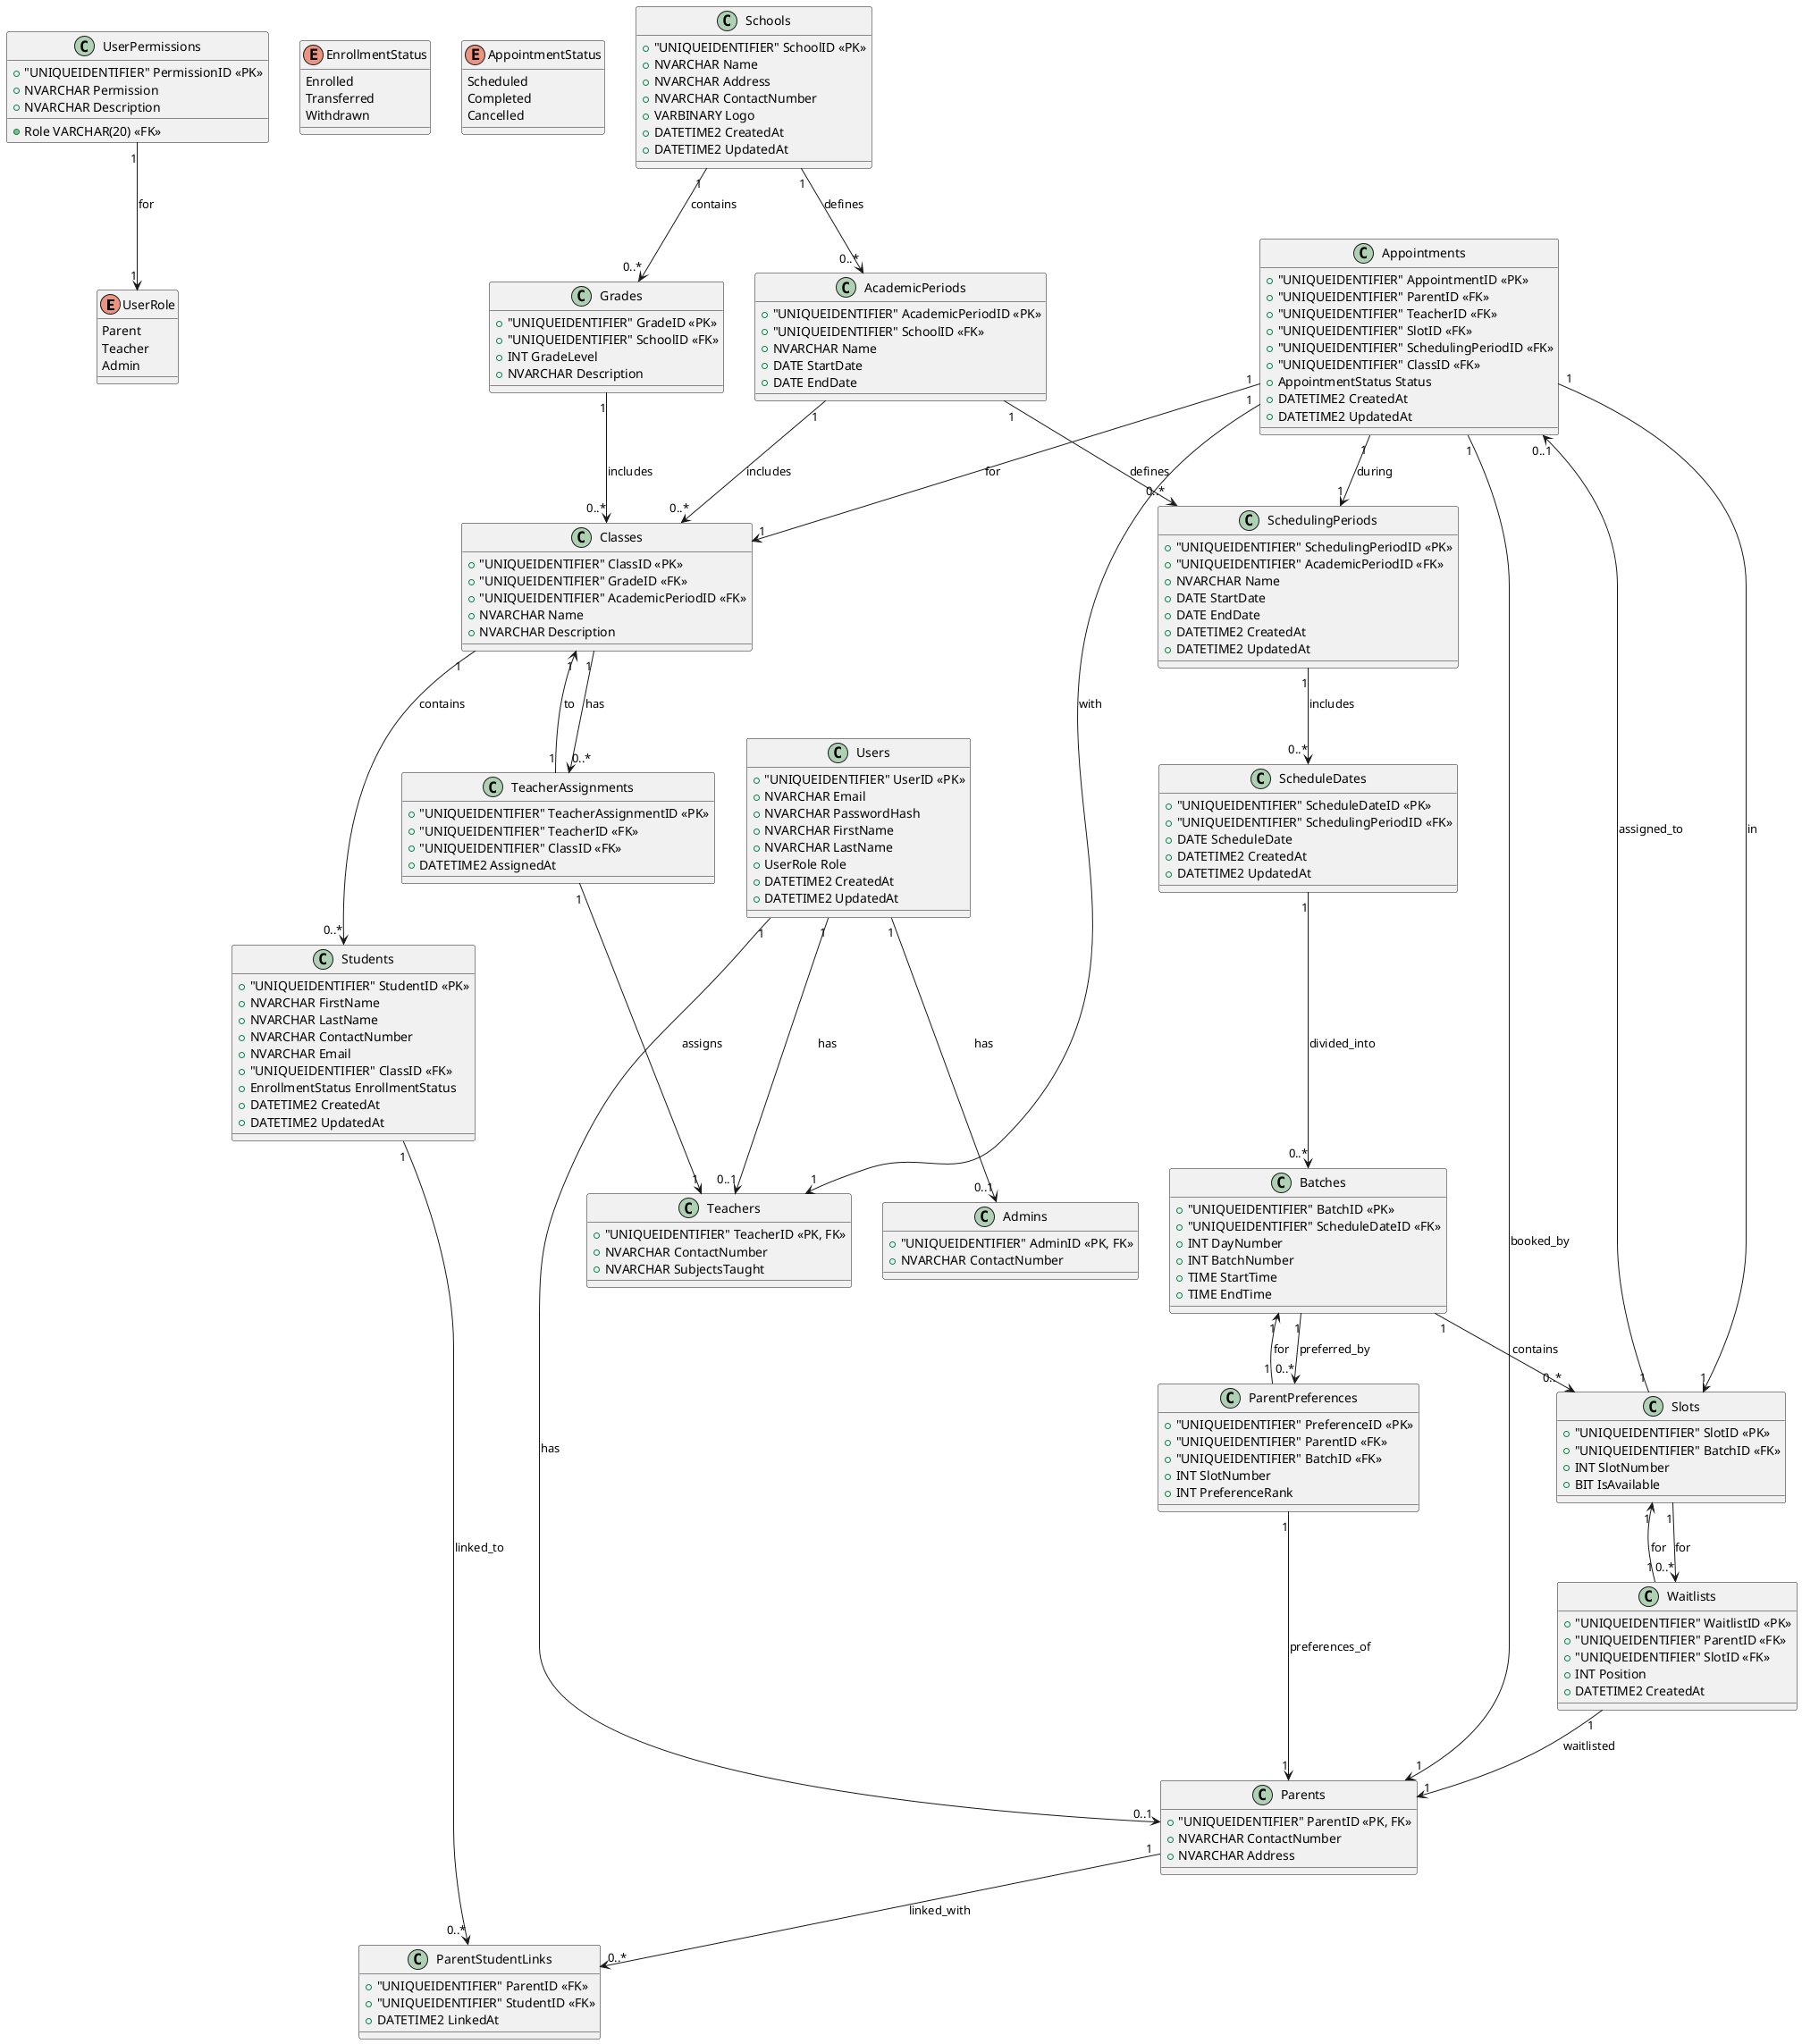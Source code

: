 @startuml
!define GUID "UNIQUEIDENTIFIER"
!define ENUM "ENUM"

' Define enums as notes for clarity
enum UserRole {
  Parent
  Teacher
  Admin
}

enum EnrollmentStatus {
  Enrolled
  Transferred
  Withdrawn
}

enum AppointmentStatus {
  Scheduled
  Completed
  Cancelled
}

' Users Table
class Users {
    + GUID UserID <<PK>>
    + NVARCHAR Email
    + NVARCHAR PasswordHash
    + NVARCHAR FirstName
    + NVARCHAR LastName
    + UserRole Role
    + DATETIME2 CreatedAt
    + DATETIME2 UpdatedAt
}

' Parents Table
class Parents {
    + GUID ParentID <<PK, FK>>
    + NVARCHAR ContactNumber
    + NVARCHAR Address
}

' Teachers Table
class Teachers {
    + GUID TeacherID <<PK, FK>>
    + NVARCHAR ContactNumber
    + NVARCHAR SubjectsTaught
}

' Admins Table
class Admins {
    + GUID AdminID <<PK, FK>>
    + NVARCHAR ContactNumber
}

' Schools Table
class Schools {
    + GUID SchoolID <<PK>>
    + NVARCHAR Name
    + NVARCHAR Address
    + NVARCHAR ContactNumber
    + VARBINARY Logo
    + DATETIME2 CreatedAt
    + DATETIME2 UpdatedAt
}

' Grades Table
class Grades {
    + GUID GradeID <<PK>>
    + GUID SchoolID <<FK>>
    + INT GradeLevel
    + NVARCHAR Description
}

' AcademicPeriods Table
class AcademicPeriods {
    + GUID AcademicPeriodID <<PK>>
    + GUID SchoolID <<FK>>
    + NVARCHAR Name
    + DATE StartDate
    + DATE EndDate
}

' Classes Table
class Classes {
    + GUID ClassID <<PK>>
    + GUID GradeID <<FK>>
    + GUID AcademicPeriodID <<FK>>
    + NVARCHAR Name
    + NVARCHAR Description
}

' TeacherAssignments Table
class TeacherAssignments {
    + GUID TeacherAssignmentID <<PK>>
    + GUID TeacherID <<FK>>
    + GUID ClassID <<FK>>
    + DATETIME2 AssignedAt
}

' Students Table
class Students {
    + GUID StudentID <<PK>>
    + NVARCHAR FirstName
    + NVARCHAR LastName
    + NVARCHAR ContactNumber
    + NVARCHAR Email
    + GUID ClassID <<FK>>
    + EnrollmentStatus EnrollmentStatus
    + DATETIME2 CreatedAt
    + DATETIME2 UpdatedAt
}

' ParentStudentLinks Table
class ParentStudentLinks {
    + GUID ParentID <<FK>>
    + GUID StudentID <<FK>>
    + DATETIME2 LinkedAt
}

' SchedulingPeriods Table
class SchedulingPeriods {
    + GUID SchedulingPeriodID <<PK>>
    + GUID AcademicPeriodID <<FK>>
    + NVARCHAR Name
    + DATE StartDate
    + DATE EndDate
    + DATETIME2 CreatedAt
    + DATETIME2 UpdatedAt
}

' ScheduleDates Table
class ScheduleDates {
    + GUID ScheduleDateID <<PK>>
    + GUID SchedulingPeriodID <<FK>>
    + DATE ScheduleDate
    + DATETIME2 CreatedAt
    + DATETIME2 UpdatedAt
}

' Batches Table
class Batches {
    + GUID BatchID <<PK>>
    + GUID ScheduleDateID <<FK>>
    + INT DayNumber
    + INT BatchNumber
    + TIME StartTime
    + TIME EndTime
}

' Slots Table
class Slots {
    + GUID SlotID <<PK>>
    + GUID BatchID <<FK>>
    + INT SlotNumber
    + BIT IsAvailable
}

' Appointments Table
class Appointments {
    + GUID AppointmentID <<PK>>
    + GUID ParentID <<FK>>
    + GUID TeacherID <<FK>>
    + GUID SlotID <<FK>>
    + GUID SchedulingPeriodID <<FK>>
    + GUID ClassID <<FK>>
    + AppointmentStatus Status
    + DATETIME2 CreatedAt
    + DATETIME2 UpdatedAt
}

' ParentPreferences Table
class ParentPreferences {
    + GUID PreferenceID <<PK>>
    + GUID ParentID <<FK>>
    + GUID BatchID <<FK>>
    + INT SlotNumber
    + INT PreferenceRank
}

' Waitlists Table
class Waitlists {
    + GUID WaitlistID <<PK>>
    + GUID ParentID <<FK>>
    + GUID SlotID <<FK>>
    + INT Position
    + DATETIME2 CreatedAt
}

' UserPermissions Table
class UserPermissions {
    + GUID PermissionID <<PK>>
    + Role VARCHAR(20) <<FK>>
    + NVARCHAR Permission
    + NVARCHAR Description
}

' Relationships

' Users to Parents, Teachers, Admins
Users "1" --> "0..1" Parents : has
Users "1" --> "0..1" Teachers : has
Users "1" --> "0..1" Admins : has

' Schools to Grades and AcademicPeriods
Schools "1" --> "0..*" Grades : contains
Schools "1" --> "0..*" AcademicPeriods : defines

' Grades to Classes
Grades "1" --> "0..*" Classes : includes

' AcademicPeriods to Classes and SchedulingPeriods
AcademicPeriods "1" --> "0..*" Classes : includes
AcademicPeriods "1" --> "0..*" SchedulingPeriods : defines

' Classes to TeacherAssignments and Students
Classes "1" --> "0..*" TeacherAssignments : has
Classes "1" --> "0..*" Students : contains

' TeacherAssignments to Teachers and Classes
TeacherAssignments "1" --> "1" Teachers : assigns
TeacherAssignments "1" --> "1" Classes : to

' Students to ParentStudentLinks
Students "1" --> "0..*" ParentStudentLinks : linked_to
Parents "1" --> "0..*" ParentStudentLinks : linked_with

' SchedulingPeriods to ScheduleDates
SchedulingPeriods "1" --> "0..*" ScheduleDates : includes

' ScheduleDates to Batches
ScheduleDates "1" --> "0..*" Batches : divided_into

' Batches to Slots and ParentPreferences
Batches "1" --> "0..*" Slots : contains
Batches "1" --> "0..*" ParentPreferences : preferred_by

' Slots to Appointments and Waitlists
Slots "1" --> "0..1" Appointments : assigned_to
Slots "1" --> "0..*" Waitlists : for

' Appointments to Parents, Teachers, Slots, SchedulingPeriods, Classes
Appointments "1" --> "1" Parents : booked_by
Appointments "1" --> "1" Teachers : with
Appointments "1" --> "1" Slots : in
Appointments "1" --> "1" SchedulingPeriods : during
Appointments "1" --> "1" Classes : for

' ParentPreferences to Parents and Batches
ParentPreferences "1" --> "1" Parents : preferences_of
ParentPreferences "1" --> "1" Batches : for

' Waitlists to Parents and Slots
Waitlists "1" --> "1" Parents : waitlisted
Waitlists "1" --> "1" Slots : for

' UserPermissions to UserRole
UserPermissions "1" --> "1" UserRole : for
@enduml
